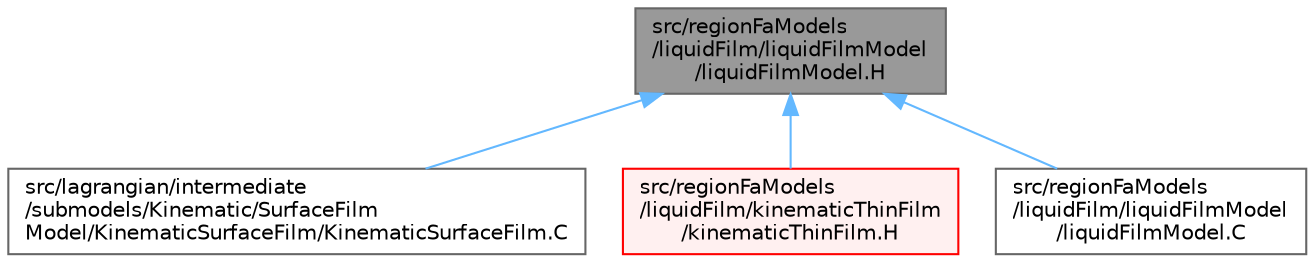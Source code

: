 digraph "src/regionFaModels/liquidFilm/liquidFilmModel/liquidFilmModel.H"
{
 // LATEX_PDF_SIZE
  bgcolor="transparent";
  edge [fontname=Helvetica,fontsize=10,labelfontname=Helvetica,labelfontsize=10];
  node [fontname=Helvetica,fontsize=10,shape=box,height=0.2,width=0.4];
  Node1 [id="Node000001",label="src/regionFaModels\l/liquidFilm/liquidFilmModel\l/liquidFilmModel.H",height=0.2,width=0.4,color="gray40", fillcolor="grey60", style="filled", fontcolor="black",tooltip=" "];
  Node1 -> Node2 [id="edge1_Node000001_Node000002",dir="back",color="steelblue1",style="solid",tooltip=" "];
  Node2 [id="Node000002",label="src/lagrangian/intermediate\l/submodels/Kinematic/SurfaceFilm\lModel/KinematicSurfaceFilm/KinematicSurfaceFilm.C",height=0.2,width=0.4,color="grey40", fillcolor="white", style="filled",URL="$KinematicSurfaceFilm_8C.html",tooltip=" "];
  Node1 -> Node3 [id="edge2_Node000001_Node000003",dir="back",color="steelblue1",style="solid",tooltip=" "];
  Node3 [id="Node000003",label="src/regionFaModels\l/liquidFilm/kinematicThinFilm\l/kinematicThinFilm.H",height=0.2,width=0.4,color="red", fillcolor="#FFF0F0", style="filled",URL="$kinematicThinFilm_8H.html",tooltip=" "];
  Node1 -> Node5 [id="edge3_Node000001_Node000005",dir="back",color="steelblue1",style="solid",tooltip=" "];
  Node5 [id="Node000005",label="src/regionFaModels\l/liquidFilm/liquidFilmModel\l/liquidFilmModel.C",height=0.2,width=0.4,color="grey40", fillcolor="white", style="filled",URL="$liquidFilmModel_8C.html",tooltip=" "];
}
